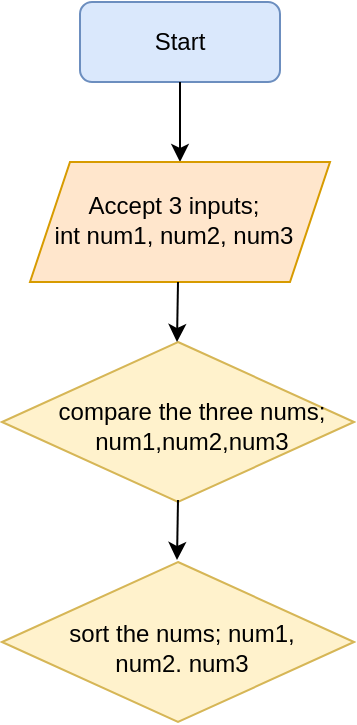 <mxfile version="20.5.3" type="github">
  <diagram id="EuVzR4TbbOB-WLJqtYXq" name="Page-1">
    <mxGraphModel dx="912" dy="474" grid="1" gridSize="10" guides="1" tooltips="1" connect="1" arrows="1" fold="1" page="1" pageScale="1" pageWidth="850" pageHeight="1100" math="0" shadow="0">
      <root>
        <mxCell id="0" />
        <mxCell id="1" parent="0" />
        <mxCell id="lYZHsFxTf35glTFn1y27-1" value="" style="rounded=1;whiteSpace=wrap;html=1;fillColor=#dae8fc;strokeColor=#6c8ebf;" vertex="1" parent="1">
          <mxGeometry x="310" y="80" width="100" height="40" as="geometry" />
        </mxCell>
        <mxCell id="lYZHsFxTf35glTFn1y27-2" value="Start" style="text;html=1;strokeColor=none;fillColor=none;align=center;verticalAlign=middle;whiteSpace=wrap;rounded=0;" vertex="1" parent="1">
          <mxGeometry x="330" y="85" width="60" height="30" as="geometry" />
        </mxCell>
        <mxCell id="lYZHsFxTf35glTFn1y27-3" value="" style="endArrow=classic;html=1;rounded=0;exitX=0.5;exitY=1;exitDx=0;exitDy=0;" edge="1" parent="1">
          <mxGeometry width="50" height="50" relative="1" as="geometry">
            <mxPoint x="360" y="120" as="sourcePoint" />
            <mxPoint x="360" y="160" as="targetPoint" />
          </mxGeometry>
        </mxCell>
        <mxCell id="lYZHsFxTf35glTFn1y27-4" value="" style="shape=parallelogram;perimeter=parallelogramPerimeter;whiteSpace=wrap;html=1;fixedSize=1;fillColor=#ffe6cc;strokeColor=#d79b00;" vertex="1" parent="1">
          <mxGeometry x="285" y="160" width="150" height="60" as="geometry" />
        </mxCell>
        <mxCell id="lYZHsFxTf35glTFn1y27-5" value="Accept 3 inputs;&lt;br&gt;int num1, num2, num3" style="text;html=1;strokeColor=none;fillColor=none;align=center;verticalAlign=middle;whiteSpace=wrap;rounded=0;" vertex="1" parent="1">
          <mxGeometry x="277" y="174" width="160" height="30" as="geometry" />
        </mxCell>
        <mxCell id="lYZHsFxTf35glTFn1y27-6" value="" style="rhombus;whiteSpace=wrap;html=1;fillColor=#fff2cc;strokeColor=#d6b656;" vertex="1" parent="1">
          <mxGeometry x="271" y="250" width="176" height="80" as="geometry" />
        </mxCell>
        <mxCell id="lYZHsFxTf35glTFn1y27-7" value="compare the three nums; num1,num2,num3" style="text;html=1;strokeColor=none;fillColor=none;align=center;verticalAlign=middle;whiteSpace=wrap;rounded=0;" vertex="1" parent="1">
          <mxGeometry x="291" y="277" width="150" height="30" as="geometry" />
        </mxCell>
        <mxCell id="lYZHsFxTf35glTFn1y27-8" value="" style="endArrow=classic;html=1;rounded=0;" edge="1" parent="1">
          <mxGeometry width="50" height="50" relative="1" as="geometry">
            <mxPoint x="359" y="220" as="sourcePoint" />
            <mxPoint x="358.5" y="250" as="targetPoint" />
          </mxGeometry>
        </mxCell>
        <mxCell id="lYZHsFxTf35glTFn1y27-10" value="" style="endArrow=classic;html=1;rounded=0;" edge="1" parent="1">
          <mxGeometry width="50" height="50" relative="1" as="geometry">
            <mxPoint x="359" y="329" as="sourcePoint" />
            <mxPoint x="358.5" y="359" as="targetPoint" />
          </mxGeometry>
        </mxCell>
        <mxCell id="lYZHsFxTf35glTFn1y27-11" value="" style="rhombus;whiteSpace=wrap;html=1;fillColor=#fff2cc;strokeColor=#d6b656;" vertex="1" parent="1">
          <mxGeometry x="271" y="360" width="176" height="80" as="geometry" />
        </mxCell>
        <mxCell id="lYZHsFxTf35glTFn1y27-12" value="sort the nums; num1, num2. num3" style="text;html=1;strokeColor=none;fillColor=none;align=center;verticalAlign=middle;whiteSpace=wrap;rounded=0;" vertex="1" parent="1">
          <mxGeometry x="286" y="389" width="150" height="27" as="geometry" />
        </mxCell>
      </root>
    </mxGraphModel>
  </diagram>
</mxfile>
